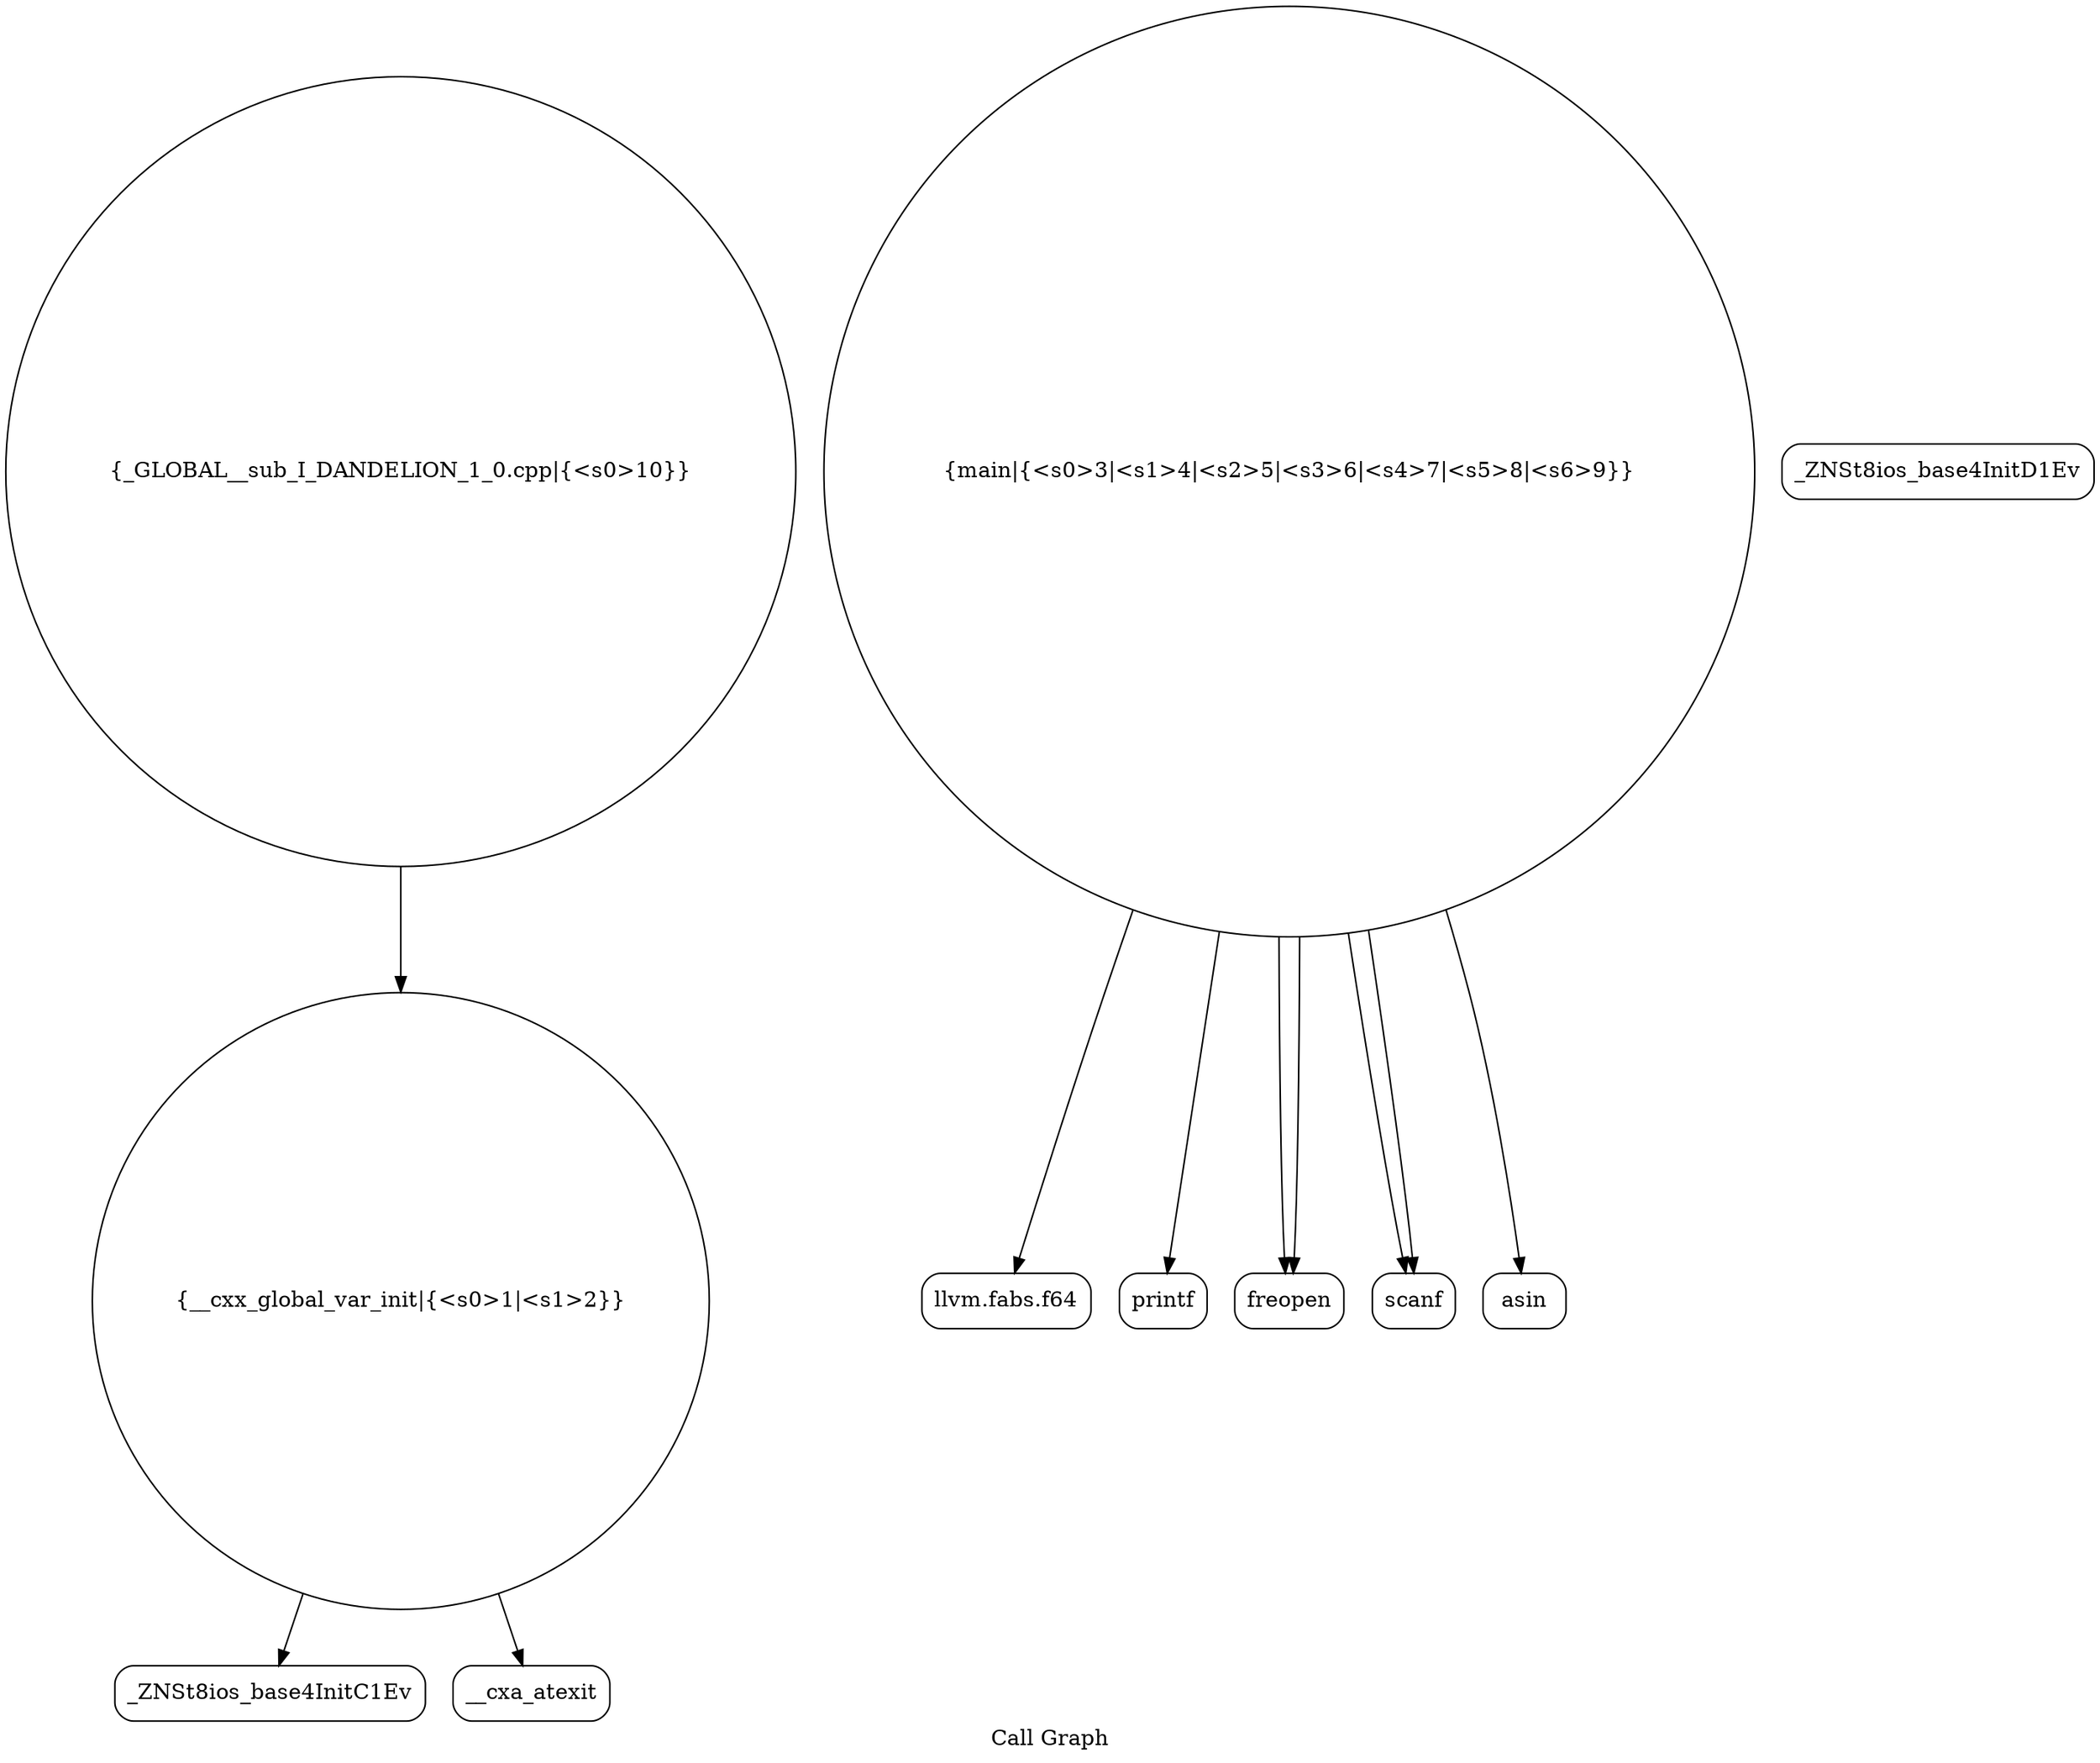 digraph "Call Graph" {
	label="Call Graph";

	Node0x564b6a32b8a0 [shape=record,shape=circle,label="{__cxx_global_var_init|{<s0>1|<s1>2}}"];
	Node0x564b6a32b8a0:s0 -> Node0x564b6a32bd30[color=black];
	Node0x564b6a32b8a0:s1 -> Node0x564b6a32be30[color=black];
	Node0x564b6a32c030 [shape=record,shape=Mrecord,label="{llvm.fabs.f64}"];
	Node0x564b6a32bdb0 [shape=record,shape=Mrecord,label="{_ZNSt8ios_base4InitD1Ev}"];
	Node0x564b6a32c130 [shape=record,shape=Mrecord,label="{printf}"];
	Node0x564b6a32beb0 [shape=record,shape=circle,label="{main|{<s0>3|<s1>4|<s2>5|<s3>6|<s4>7|<s5>8|<s6>9}}"];
	Node0x564b6a32beb0:s0 -> Node0x564b6a32bf30[color=black];
	Node0x564b6a32beb0:s1 -> Node0x564b6a32bf30[color=black];
	Node0x564b6a32beb0:s2 -> Node0x564b6a32bfb0[color=black];
	Node0x564b6a32beb0:s3 -> Node0x564b6a32bfb0[color=black];
	Node0x564b6a32beb0:s4 -> Node0x564b6a32c030[color=black];
	Node0x564b6a32beb0:s5 -> Node0x564b6a32c0b0[color=black];
	Node0x564b6a32beb0:s6 -> Node0x564b6a32c130[color=black];
	Node0x564b6a32bfb0 [shape=record,shape=Mrecord,label="{scanf}"];
	Node0x564b6a32bd30 [shape=record,shape=Mrecord,label="{_ZNSt8ios_base4InitC1Ev}"];
	Node0x564b6a32c0b0 [shape=record,shape=Mrecord,label="{asin}"];
	Node0x564b6a32be30 [shape=record,shape=Mrecord,label="{__cxa_atexit}"];
	Node0x564b6a32c1b0 [shape=record,shape=circle,label="{_GLOBAL__sub_I_DANDELION_1_0.cpp|{<s0>10}}"];
	Node0x564b6a32c1b0:s0 -> Node0x564b6a32b8a0[color=black];
	Node0x564b6a32bf30 [shape=record,shape=Mrecord,label="{freopen}"];
}
